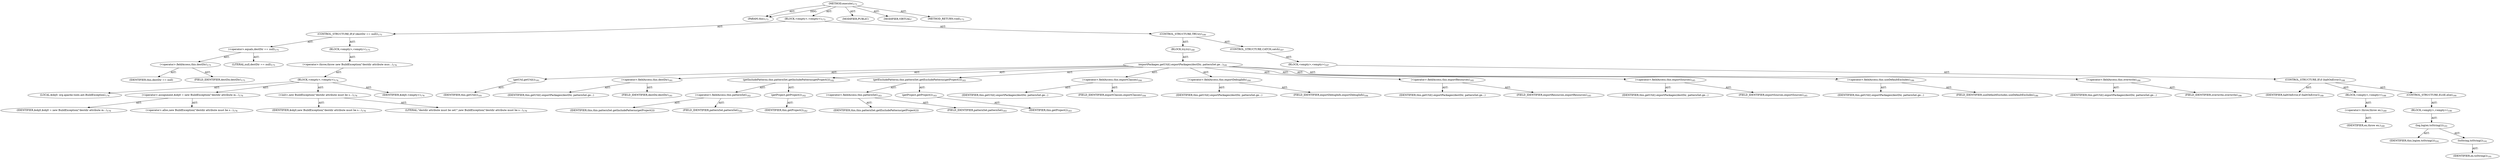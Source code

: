 digraph "execute" {  
"111669149698" [label = <(METHOD,execute)<SUB>173</SUB>> ]
"115964116992" [label = <(PARAM,this)<SUB>173</SUB>> ]
"25769803778" [label = <(BLOCK,&lt;empty&gt;,&lt;empty&gt;)<SUB>173</SUB>> ]
"47244640256" [label = <(CONTROL_STRUCTURE,IF,if (destDir == null))<SUB>175</SUB>> ]
"30064771076" [label = <(&lt;operator&gt;.equals,destDir == null)<SUB>175</SUB>> ]
"30064771077" [label = <(&lt;operator&gt;.fieldAccess,this.destDir)<SUB>175</SUB>> ]
"68719476744" [label = <(IDENTIFIER,this,destDir == null)> ]
"55834574850" [label = <(FIELD_IDENTIFIER,destDir,destDir)<SUB>175</SUB>> ]
"90194313216" [label = <(LITERAL,null,destDir == null)<SUB>175</SUB>> ]
"25769803779" [label = <(BLOCK,&lt;empty&gt;,&lt;empty&gt;)<SUB>175</SUB>> ]
"30064771078" [label = <(&lt;operator&gt;.throw,throw new BuildException(&quot;destdir attribute mus...)<SUB>176</SUB>> ]
"25769803780" [label = <(BLOCK,&lt;empty&gt;,&lt;empty&gt;)<SUB>176</SUB>> ]
"94489280512" [label = <(LOCAL,$obj0: org.apache.tools.ant.BuildException)<SUB>176</SUB>> ]
"30064771079" [label = <(&lt;operator&gt;.assignment,$obj0 = new BuildException(&quot;destdir attribute m...)<SUB>176</SUB>> ]
"68719476745" [label = <(IDENTIFIER,$obj0,$obj0 = new BuildException(&quot;destdir attribute m...)<SUB>176</SUB>> ]
"30064771080" [label = <(&lt;operator&gt;.alloc,new BuildException(&quot;destdir attribute must be s...)<SUB>176</SUB>> ]
"30064771081" [label = <(&lt;init&gt;,new BuildException(&quot;destdir attribute must be s...)<SUB>176</SUB>> ]
"68719476746" [label = <(IDENTIFIER,$obj0,new BuildException(&quot;destdir attribute must be s...)<SUB>176</SUB>> ]
"90194313217" [label = <(LITERAL,&quot;destdir attribute must be set!&quot;,new BuildException(&quot;destdir attribute must be s...)<SUB>176</SUB>> ]
"68719476747" [label = <(IDENTIFIER,$obj0,&lt;empty&gt;)<SUB>176</SUB>> ]
"47244640257" [label = <(CONTROL_STRUCTURE,TRY,try)<SUB>180</SUB>> ]
"25769803781" [label = <(BLOCK,try,try)<SUB>180</SUB>> ]
"30064771082" [label = <(exportPackages,getUtil().exportPackages(destDir, patternSet.ge...)<SUB>181</SUB>> ]
"30064771083" [label = <(getUtil,getUtil())<SUB>181</SUB>> ]
"68719476738" [label = <(IDENTIFIER,this,getUtil())<SUB>181</SUB>> ]
"30064771084" [label = <(&lt;operator&gt;.fieldAccess,this.destDir)<SUB>181</SUB>> ]
"68719476748" [label = <(IDENTIFIER,this,getUtil().exportPackages(destDir, patternSet.ge...)> ]
"55834574851" [label = <(FIELD_IDENTIFIER,destDir,destDir)<SUB>181</SUB>> ]
"30064771085" [label = <(getIncludePatterns,this.patternSet.getIncludePatterns(getProject()))<SUB>182</SUB>> ]
"30064771086" [label = <(&lt;operator&gt;.fieldAccess,this.patternSet)<SUB>182</SUB>> ]
"68719476749" [label = <(IDENTIFIER,this,this.patternSet.getIncludePatterns(getProject()))> ]
"55834574852" [label = <(FIELD_IDENTIFIER,patternSet,patternSet)<SUB>182</SUB>> ]
"30064771087" [label = <(getProject,getProject())<SUB>182</SUB>> ]
"68719476736" [label = <(IDENTIFIER,this,getProject())<SUB>182</SUB>> ]
"30064771088" [label = <(getExcludePatterns,this.patternSet.getExcludePatterns(getProject()))<SUB>183</SUB>> ]
"30064771089" [label = <(&lt;operator&gt;.fieldAccess,this.patternSet)<SUB>183</SUB>> ]
"68719476750" [label = <(IDENTIFIER,this,this.patternSet.getExcludePatterns(getProject()))> ]
"55834574853" [label = <(FIELD_IDENTIFIER,patternSet,patternSet)<SUB>183</SUB>> ]
"30064771090" [label = <(getProject,getProject())<SUB>183</SUB>> ]
"68719476737" [label = <(IDENTIFIER,this,getProject())<SUB>183</SUB>> ]
"30064771091" [label = <(&lt;operator&gt;.fieldAccess,this.exportClasses)<SUB>184</SUB>> ]
"68719476751" [label = <(IDENTIFIER,this,getUtil().exportPackages(destDir, patternSet.ge...)> ]
"55834574854" [label = <(FIELD_IDENTIFIER,exportClasses,exportClasses)<SUB>184</SUB>> ]
"30064771092" [label = <(&lt;operator&gt;.fieldAccess,this.exportDebugInfo)<SUB>184</SUB>> ]
"68719476752" [label = <(IDENTIFIER,this,getUtil().exportPackages(destDir, patternSet.ge...)> ]
"55834574855" [label = <(FIELD_IDENTIFIER,exportDebugInfo,exportDebugInfo)<SUB>184</SUB>> ]
"30064771093" [label = <(&lt;operator&gt;.fieldAccess,this.exportResources)<SUB>185</SUB>> ]
"68719476753" [label = <(IDENTIFIER,this,getUtil().exportPackages(destDir, patternSet.ge...)> ]
"55834574856" [label = <(FIELD_IDENTIFIER,exportResources,exportResources)<SUB>185</SUB>> ]
"30064771094" [label = <(&lt;operator&gt;.fieldAccess,this.exportSources)<SUB>185</SUB>> ]
"68719476754" [label = <(IDENTIFIER,this,getUtil().exportPackages(destDir, patternSet.ge...)> ]
"55834574857" [label = <(FIELD_IDENTIFIER,exportSources,exportSources)<SUB>185</SUB>> ]
"30064771095" [label = <(&lt;operator&gt;.fieldAccess,this.useDefaultExcludes)<SUB>186</SUB>> ]
"68719476755" [label = <(IDENTIFIER,this,getUtil().exportPackages(destDir, patternSet.ge...)> ]
"55834574858" [label = <(FIELD_IDENTIFIER,useDefaultExcludes,useDefaultExcludes)<SUB>186</SUB>> ]
"30064771096" [label = <(&lt;operator&gt;.fieldAccess,this.overwrite)<SUB>186</SUB>> ]
"68719476756" [label = <(IDENTIFIER,this,getUtil().exportPackages(destDir, patternSet.ge...)> ]
"55834574859" [label = <(FIELD_IDENTIFIER,overwrite,overwrite)<SUB>186</SUB>> ]
"47244640258" [label = <(CONTROL_STRUCTURE,CATCH,catch)<SUB>187</SUB>> ]
"25769803782" [label = <(BLOCK,&lt;empty&gt;,&lt;empty&gt;)<SUB>187</SUB>> ]
"47244640259" [label = <(CONTROL_STRUCTURE,IF,if (haltOnError))<SUB>188</SUB>> ]
"68719476757" [label = <(IDENTIFIER,haltOnError,if (haltOnError))<SUB>188</SUB>> ]
"25769803783" [label = <(BLOCK,&lt;empty&gt;,&lt;empty&gt;)<SUB>188</SUB>> ]
"30064771097" [label = <(&lt;operator&gt;.throw,throw ex;)<SUB>189</SUB>> ]
"68719476758" [label = <(IDENTIFIER,ex,throw ex;)<SUB>189</SUB>> ]
"47244640260" [label = <(CONTROL_STRUCTURE,ELSE,else)<SUB>190</SUB>> ]
"25769803784" [label = <(BLOCK,&lt;empty&gt;,&lt;empty&gt;)<SUB>190</SUB>> ]
"30064771098" [label = <(log,log(ex.toString()))<SUB>191</SUB>> ]
"68719476739" [label = <(IDENTIFIER,this,log(ex.toString()))<SUB>191</SUB>> ]
"30064771099" [label = <(toString,toString())<SUB>191</SUB>> ]
"68719476759" [label = <(IDENTIFIER,ex,toString())<SUB>191</SUB>> ]
"133143986188" [label = <(MODIFIER,PUBLIC)> ]
"133143986189" [label = <(MODIFIER,VIRTUAL)> ]
"128849018882" [label = <(METHOD_RETURN,void)<SUB>173</SUB>> ]
  "111669149698" -> "115964116992"  [ label = "AST: "] 
  "111669149698" -> "25769803778"  [ label = "AST: "] 
  "111669149698" -> "133143986188"  [ label = "AST: "] 
  "111669149698" -> "133143986189"  [ label = "AST: "] 
  "111669149698" -> "128849018882"  [ label = "AST: "] 
  "25769803778" -> "47244640256"  [ label = "AST: "] 
  "25769803778" -> "47244640257"  [ label = "AST: "] 
  "47244640256" -> "30064771076"  [ label = "AST: "] 
  "47244640256" -> "25769803779"  [ label = "AST: "] 
  "30064771076" -> "30064771077"  [ label = "AST: "] 
  "30064771076" -> "90194313216"  [ label = "AST: "] 
  "30064771077" -> "68719476744"  [ label = "AST: "] 
  "30064771077" -> "55834574850"  [ label = "AST: "] 
  "25769803779" -> "30064771078"  [ label = "AST: "] 
  "30064771078" -> "25769803780"  [ label = "AST: "] 
  "25769803780" -> "94489280512"  [ label = "AST: "] 
  "25769803780" -> "30064771079"  [ label = "AST: "] 
  "25769803780" -> "30064771081"  [ label = "AST: "] 
  "25769803780" -> "68719476747"  [ label = "AST: "] 
  "30064771079" -> "68719476745"  [ label = "AST: "] 
  "30064771079" -> "30064771080"  [ label = "AST: "] 
  "30064771081" -> "68719476746"  [ label = "AST: "] 
  "30064771081" -> "90194313217"  [ label = "AST: "] 
  "47244640257" -> "25769803781"  [ label = "AST: "] 
  "47244640257" -> "47244640258"  [ label = "AST: "] 
  "25769803781" -> "30064771082"  [ label = "AST: "] 
  "30064771082" -> "30064771083"  [ label = "AST: "] 
  "30064771082" -> "30064771084"  [ label = "AST: "] 
  "30064771082" -> "30064771085"  [ label = "AST: "] 
  "30064771082" -> "30064771088"  [ label = "AST: "] 
  "30064771082" -> "30064771091"  [ label = "AST: "] 
  "30064771082" -> "30064771092"  [ label = "AST: "] 
  "30064771082" -> "30064771093"  [ label = "AST: "] 
  "30064771082" -> "30064771094"  [ label = "AST: "] 
  "30064771082" -> "30064771095"  [ label = "AST: "] 
  "30064771082" -> "30064771096"  [ label = "AST: "] 
  "30064771083" -> "68719476738"  [ label = "AST: "] 
  "30064771084" -> "68719476748"  [ label = "AST: "] 
  "30064771084" -> "55834574851"  [ label = "AST: "] 
  "30064771085" -> "30064771086"  [ label = "AST: "] 
  "30064771085" -> "30064771087"  [ label = "AST: "] 
  "30064771086" -> "68719476749"  [ label = "AST: "] 
  "30064771086" -> "55834574852"  [ label = "AST: "] 
  "30064771087" -> "68719476736"  [ label = "AST: "] 
  "30064771088" -> "30064771089"  [ label = "AST: "] 
  "30064771088" -> "30064771090"  [ label = "AST: "] 
  "30064771089" -> "68719476750"  [ label = "AST: "] 
  "30064771089" -> "55834574853"  [ label = "AST: "] 
  "30064771090" -> "68719476737"  [ label = "AST: "] 
  "30064771091" -> "68719476751"  [ label = "AST: "] 
  "30064771091" -> "55834574854"  [ label = "AST: "] 
  "30064771092" -> "68719476752"  [ label = "AST: "] 
  "30064771092" -> "55834574855"  [ label = "AST: "] 
  "30064771093" -> "68719476753"  [ label = "AST: "] 
  "30064771093" -> "55834574856"  [ label = "AST: "] 
  "30064771094" -> "68719476754"  [ label = "AST: "] 
  "30064771094" -> "55834574857"  [ label = "AST: "] 
  "30064771095" -> "68719476755"  [ label = "AST: "] 
  "30064771095" -> "55834574858"  [ label = "AST: "] 
  "30064771096" -> "68719476756"  [ label = "AST: "] 
  "30064771096" -> "55834574859"  [ label = "AST: "] 
  "47244640258" -> "25769803782"  [ label = "AST: "] 
  "25769803782" -> "47244640259"  [ label = "AST: "] 
  "47244640259" -> "68719476757"  [ label = "AST: "] 
  "47244640259" -> "25769803783"  [ label = "AST: "] 
  "47244640259" -> "47244640260"  [ label = "AST: "] 
  "25769803783" -> "30064771097"  [ label = "AST: "] 
  "30064771097" -> "68719476758"  [ label = "AST: "] 
  "47244640260" -> "25769803784"  [ label = "AST: "] 
  "25769803784" -> "30064771098"  [ label = "AST: "] 
  "30064771098" -> "68719476739"  [ label = "AST: "] 
  "30064771098" -> "30064771099"  [ label = "AST: "] 
  "30064771099" -> "68719476759"  [ label = "AST: "] 
  "111669149698" -> "115964116992"  [ label = "DDG: "] 
}
